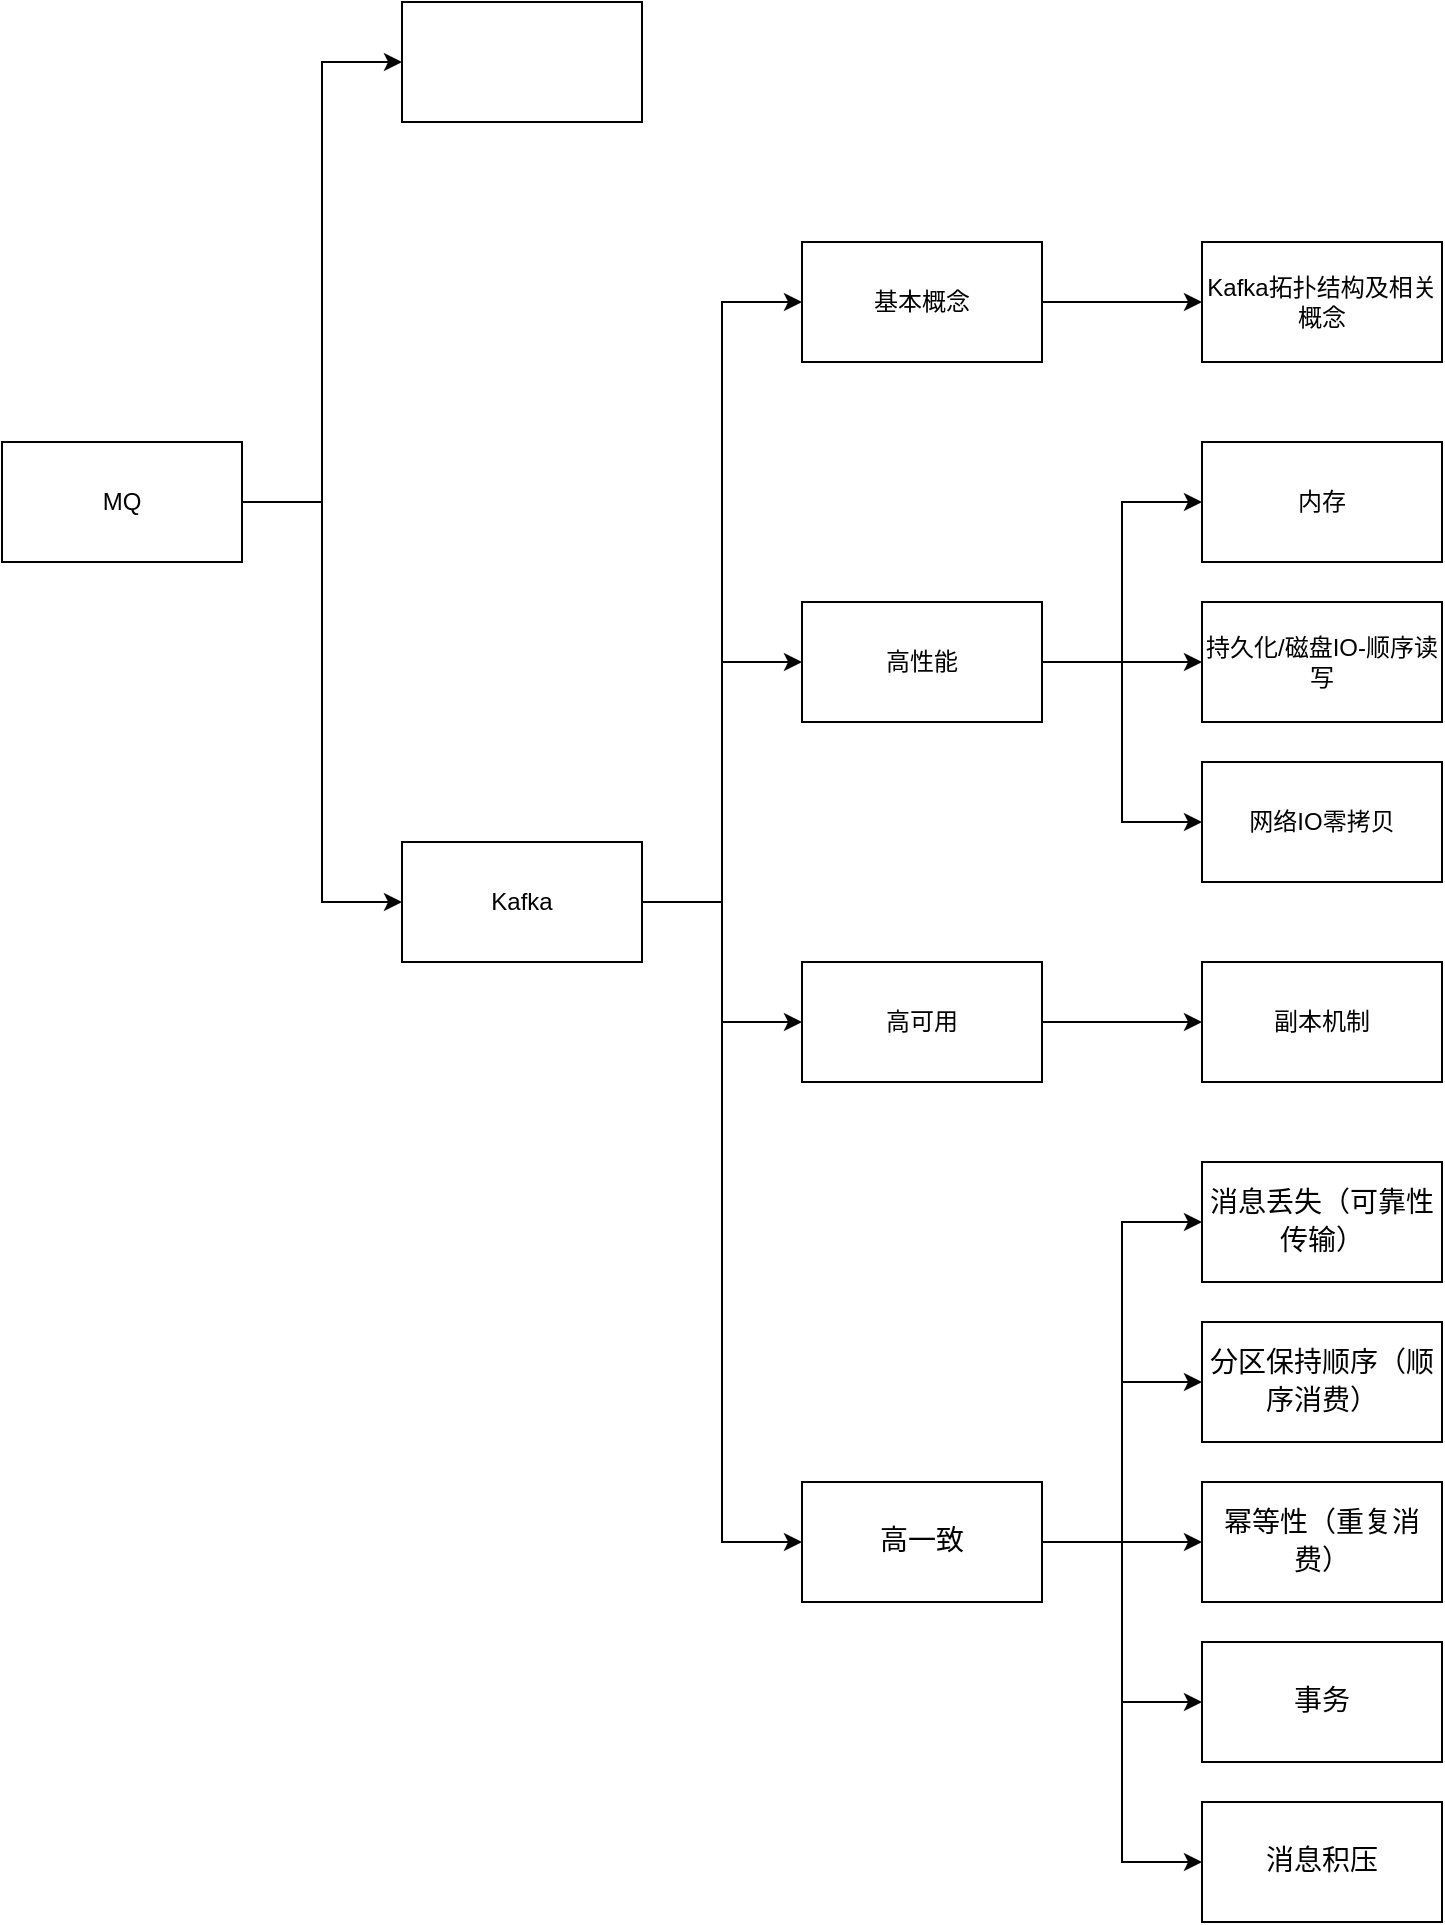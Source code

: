 <mxfile version="20.8.16" type="device"><diagram name="第 1 页" id="CAy7liimyRfghbXUjJbX"><mxGraphModel dx="932" dy="828" grid="1" gridSize="10" guides="1" tooltips="1" connect="1" arrows="1" fold="1" page="1" pageScale="1" pageWidth="827" pageHeight="1169" math="0" shadow="0"><root><mxCell id="0"/><mxCell id="1" parent="0"/><mxCell id="hi9ya22gwzs7RClwRoMT-4" value="" style="edgeStyle=orthogonalEdgeStyle;rounded=0;orthogonalLoop=1;jettySize=auto;html=1;entryX=0;entryY=0.5;entryDx=0;entryDy=0;" parent="1" source="hi9ya22gwzs7RClwRoMT-1" target="hi9ya22gwzs7RClwRoMT-3" edge="1"><mxGeometry relative="1" as="geometry"/></mxCell><mxCell id="hi9ya22gwzs7RClwRoMT-18" style="edgeStyle=orthogonalEdgeStyle;rounded=0;orthogonalLoop=1;jettySize=auto;html=1;entryX=0;entryY=0.5;entryDx=0;entryDy=0;" parent="1" source="hi9ya22gwzs7RClwRoMT-1" target="hi9ya22gwzs7RClwRoMT-5" edge="1"><mxGeometry relative="1" as="geometry"/></mxCell><mxCell id="hi9ya22gwzs7RClwRoMT-1" value="MQ" style="rounded=0;whiteSpace=wrap;html=1;" parent="1" vertex="1"><mxGeometry x="40" y="320" width="120" height="60" as="geometry"/></mxCell><mxCell id="hi9ya22gwzs7RClwRoMT-3" value="" style="rounded=0;whiteSpace=wrap;html=1;" parent="1" vertex="1"><mxGeometry x="240" y="100" width="120" height="60" as="geometry"/></mxCell><mxCell id="hi9ya22gwzs7RClwRoMT-9" value="" style="edgeStyle=orthogonalEdgeStyle;rounded=0;orthogonalLoop=1;jettySize=auto;html=1;entryX=0;entryY=0.5;entryDx=0;entryDy=0;" parent="1" source="hi9ya22gwzs7RClwRoMT-5" target="hi9ya22gwzs7RClwRoMT-8" edge="1"><mxGeometry relative="1" as="geometry"/></mxCell><mxCell id="hi9ya22gwzs7RClwRoMT-15" style="edgeStyle=orthogonalEdgeStyle;rounded=0;orthogonalLoop=1;jettySize=auto;html=1;entryX=0;entryY=0.5;entryDx=0;entryDy=0;" parent="1" source="hi9ya22gwzs7RClwRoMT-5" target="hi9ya22gwzs7RClwRoMT-11" edge="1"><mxGeometry relative="1" as="geometry"/></mxCell><mxCell id="hi9ya22gwzs7RClwRoMT-16" style="edgeStyle=orthogonalEdgeStyle;rounded=0;orthogonalLoop=1;jettySize=auto;html=1;entryX=0;entryY=0.5;entryDx=0;entryDy=0;" parent="1" source="hi9ya22gwzs7RClwRoMT-5" target="hi9ya22gwzs7RClwRoMT-12" edge="1"><mxGeometry relative="1" as="geometry"/></mxCell><mxCell id="hi9ya22gwzs7RClwRoMT-17" style="edgeStyle=orthogonalEdgeStyle;rounded=0;orthogonalLoop=1;jettySize=auto;html=1;entryX=0;entryY=0.5;entryDx=0;entryDy=0;" parent="1" source="hi9ya22gwzs7RClwRoMT-5" target="hi9ya22gwzs7RClwRoMT-13" edge="1"><mxGeometry relative="1" as="geometry"/></mxCell><mxCell id="hi9ya22gwzs7RClwRoMT-5" value="Kafka" style="rounded=0;whiteSpace=wrap;html=1;" parent="1" vertex="1"><mxGeometry x="240" y="520" width="120" height="60" as="geometry"/></mxCell><mxCell id="hi9ya22gwzs7RClwRoMT-20" value="" style="edgeStyle=orthogonalEdgeStyle;rounded=0;orthogonalLoop=1;jettySize=auto;html=1;" parent="1" source="hi9ya22gwzs7RClwRoMT-8" target="hi9ya22gwzs7RClwRoMT-19" edge="1"><mxGeometry relative="1" as="geometry"/></mxCell><mxCell id="hi9ya22gwzs7RClwRoMT-8" value="基本概念" style="rounded=0;whiteSpace=wrap;html=1;" parent="1" vertex="1"><mxGeometry x="440" y="220" width="120" height="60" as="geometry"/></mxCell><mxCell id="hi9ya22gwzs7RClwRoMT-23" value="" style="edgeStyle=orthogonalEdgeStyle;rounded=0;orthogonalLoop=1;jettySize=auto;html=1;entryX=0;entryY=0.5;entryDx=0;entryDy=0;" parent="1" source="hi9ya22gwzs7RClwRoMT-11" target="hi9ya22gwzs7RClwRoMT-22" edge="1"><mxGeometry relative="1" as="geometry"/></mxCell><mxCell id="hi9ya22gwzs7RClwRoMT-26" style="edgeStyle=orthogonalEdgeStyle;rounded=0;orthogonalLoop=1;jettySize=auto;html=1;" parent="1" source="hi9ya22gwzs7RClwRoMT-11" target="hi9ya22gwzs7RClwRoMT-24" edge="1"><mxGeometry relative="1" as="geometry"/></mxCell><mxCell id="hi9ya22gwzs7RClwRoMT-27" style="edgeStyle=orthogonalEdgeStyle;rounded=0;orthogonalLoop=1;jettySize=auto;html=1;entryX=0;entryY=0.5;entryDx=0;entryDy=0;" parent="1" source="hi9ya22gwzs7RClwRoMT-11" target="hi9ya22gwzs7RClwRoMT-25" edge="1"><mxGeometry relative="1" as="geometry"/></mxCell><mxCell id="hi9ya22gwzs7RClwRoMT-11" value="高性能" style="rounded=0;whiteSpace=wrap;html=1;" parent="1" vertex="1"><mxGeometry x="440" y="400" width="120" height="60" as="geometry"/></mxCell><mxCell id="hi9ya22gwzs7RClwRoMT-29" value="" style="edgeStyle=orthogonalEdgeStyle;rounded=0;orthogonalLoop=1;jettySize=auto;html=1;" parent="1" source="hi9ya22gwzs7RClwRoMT-12" target="hi9ya22gwzs7RClwRoMT-28" edge="1"><mxGeometry relative="1" as="geometry"/></mxCell><mxCell id="hi9ya22gwzs7RClwRoMT-12" value="高可用" style="rounded=0;whiteSpace=wrap;html=1;" parent="1" vertex="1"><mxGeometry x="440" y="580" width="120" height="60" as="geometry"/></mxCell><mxCell id="hi9ya22gwzs7RClwRoMT-33" value="" style="edgeStyle=orthogonalEdgeStyle;rounded=0;orthogonalLoop=1;jettySize=auto;html=1;entryX=0;entryY=0.5;entryDx=0;entryDy=0;" parent="1" source="hi9ya22gwzs7RClwRoMT-13" target="hi9ya22gwzs7RClwRoMT-32" edge="1"><mxGeometry relative="1" as="geometry"/></mxCell><mxCell id="hi9ya22gwzs7RClwRoMT-37" style="edgeStyle=orthogonalEdgeStyle;rounded=0;orthogonalLoop=1;jettySize=auto;html=1;entryX=0;entryY=0.5;entryDx=0;entryDy=0;" parent="1" source="hi9ya22gwzs7RClwRoMT-13" target="hi9ya22gwzs7RClwRoMT-34" edge="1"><mxGeometry relative="1" as="geometry"/></mxCell><mxCell id="hi9ya22gwzs7RClwRoMT-38" style="edgeStyle=orthogonalEdgeStyle;rounded=0;orthogonalLoop=1;jettySize=auto;html=1;entryX=0;entryY=0.5;entryDx=0;entryDy=0;" parent="1" source="hi9ya22gwzs7RClwRoMT-13" target="hi9ya22gwzs7RClwRoMT-35" edge="1"><mxGeometry relative="1" as="geometry"/></mxCell><mxCell id="hi9ya22gwzs7RClwRoMT-39" style="edgeStyle=orthogonalEdgeStyle;rounded=0;orthogonalLoop=1;jettySize=auto;html=1;entryX=0;entryY=0.5;entryDx=0;entryDy=0;" parent="1" source="hi9ya22gwzs7RClwRoMT-13" target="hi9ya22gwzs7RClwRoMT-36" edge="1"><mxGeometry relative="1" as="geometry"/></mxCell><mxCell id="hi9ya22gwzs7RClwRoMT-41" style="edgeStyle=orthogonalEdgeStyle;rounded=0;orthogonalLoop=1;jettySize=auto;html=1;entryX=0;entryY=0.5;entryDx=0;entryDy=0;" parent="1" source="hi9ya22gwzs7RClwRoMT-13" target="hi9ya22gwzs7RClwRoMT-40" edge="1"><mxGeometry relative="1" as="geometry"/></mxCell><mxCell id="hi9ya22gwzs7RClwRoMT-13" value="&lt;div style=&quot;background-color: rgb(255, 255, 255); font-family: Consolas, &amp;quot;Courier New&amp;quot;, monospace; font-size: 14px; line-height: 19px;&quot;&gt;高一致&lt;/div&gt;" style="rounded=0;whiteSpace=wrap;html=1;" parent="1" vertex="1"><mxGeometry x="440" y="840" width="120" height="60" as="geometry"/></mxCell><mxCell id="hi9ya22gwzs7RClwRoMT-19" value="Kafka拓扑结构及相关概念" style="rounded=0;whiteSpace=wrap;html=1;" parent="1" vertex="1"><mxGeometry x="640" y="220" width="120" height="60" as="geometry"/></mxCell><mxCell id="hi9ya22gwzs7RClwRoMT-22" value="内存" style="rounded=0;whiteSpace=wrap;html=1;" parent="1" vertex="1"><mxGeometry x="640" y="320" width="120" height="60" as="geometry"/></mxCell><mxCell id="hi9ya22gwzs7RClwRoMT-24" value="持久化/磁盘IO-顺序读写" style="rounded=0;whiteSpace=wrap;html=1;" parent="1" vertex="1"><mxGeometry x="640" y="400" width="120" height="60" as="geometry"/></mxCell><mxCell id="hi9ya22gwzs7RClwRoMT-25" value="网络IO零拷贝" style="rounded=0;whiteSpace=wrap;html=1;" parent="1" vertex="1"><mxGeometry x="640" y="480" width="120" height="60" as="geometry"/></mxCell><mxCell id="hi9ya22gwzs7RClwRoMT-28" value="副本机制" style="rounded=0;whiteSpace=wrap;html=1;" parent="1" vertex="1"><mxGeometry x="640" y="580" width="120" height="60" as="geometry"/></mxCell><mxCell id="hi9ya22gwzs7RClwRoMT-32" value="&lt;div style=&quot;background-color: rgb(255, 255, 255); font-family: Consolas, &amp;quot;Courier New&amp;quot;, monospace; font-size: 14px; line-height: 19px;&quot;&gt;消息丢失（可靠性传输）&lt;/div&gt;" style="rounded=0;whiteSpace=wrap;html=1;" parent="1" vertex="1"><mxGeometry x="640" y="680" width="120" height="60" as="geometry"/></mxCell><mxCell id="hi9ya22gwzs7RClwRoMT-34" value="&lt;div style=&quot;background-color: rgb(255, 255, 255); font-family: Consolas, &amp;quot;Courier New&amp;quot;, monospace; font-size: 14px; line-height: 19px;&quot;&gt;分区保持顺序（顺序消费）&lt;/div&gt;" style="rounded=0;whiteSpace=wrap;html=1;" parent="1" vertex="1"><mxGeometry x="640" y="760" width="120" height="60" as="geometry"/></mxCell><mxCell id="hi9ya22gwzs7RClwRoMT-35" value="&lt;div style=&quot;background-color: rgb(255, 255, 255); font-family: Consolas, &amp;quot;Courier New&amp;quot;, monospace; font-size: 14px; line-height: 19px;&quot;&gt;幂等性（重复消费）&lt;/div&gt;" style="rounded=0;whiteSpace=wrap;html=1;" parent="1" vertex="1"><mxGeometry x="640" y="840" width="120" height="60" as="geometry"/></mxCell><mxCell id="hi9ya22gwzs7RClwRoMT-36" value="&lt;div style=&quot;background-color: rgb(255, 255, 255); font-family: Consolas, &amp;quot;Courier New&amp;quot;, monospace; font-size: 14px; line-height: 19px;&quot;&gt;事务&lt;br&gt;&lt;/div&gt;" style="rounded=0;whiteSpace=wrap;html=1;" parent="1" vertex="1"><mxGeometry x="640" y="920" width="120" height="60" as="geometry"/></mxCell><mxCell id="hi9ya22gwzs7RClwRoMT-40" value="&lt;div style=&quot;background-color: rgb(255, 255, 255); font-family: Consolas, &amp;quot;Courier New&amp;quot;, monospace; font-size: 14px; line-height: 19px;&quot;&gt;消息积压&lt;/div&gt;" style="rounded=0;whiteSpace=wrap;html=1;" parent="1" vertex="1"><mxGeometry x="640" y="1000" width="120" height="60" as="geometry"/></mxCell></root></mxGraphModel></diagram></mxfile>